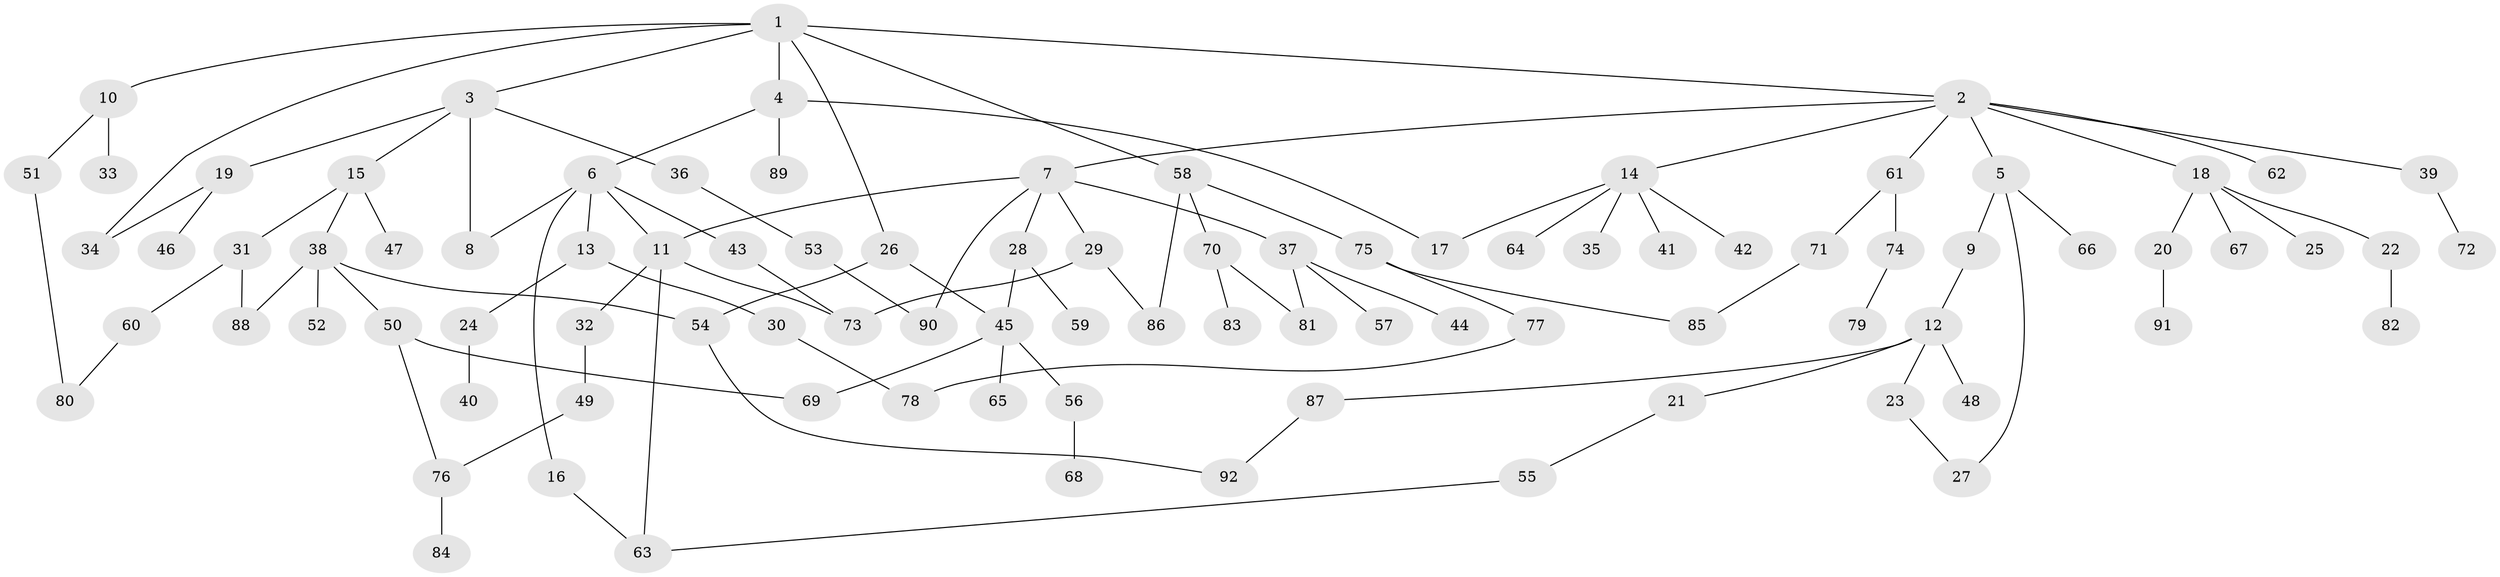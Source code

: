 // Generated by graph-tools (version 1.1) at 2025/13/03/09/25 04:13:30]
// undirected, 92 vertices, 112 edges
graph export_dot {
graph [start="1"]
  node [color=gray90,style=filled];
  1;
  2;
  3;
  4;
  5;
  6;
  7;
  8;
  9;
  10;
  11;
  12;
  13;
  14;
  15;
  16;
  17;
  18;
  19;
  20;
  21;
  22;
  23;
  24;
  25;
  26;
  27;
  28;
  29;
  30;
  31;
  32;
  33;
  34;
  35;
  36;
  37;
  38;
  39;
  40;
  41;
  42;
  43;
  44;
  45;
  46;
  47;
  48;
  49;
  50;
  51;
  52;
  53;
  54;
  55;
  56;
  57;
  58;
  59;
  60;
  61;
  62;
  63;
  64;
  65;
  66;
  67;
  68;
  69;
  70;
  71;
  72;
  73;
  74;
  75;
  76;
  77;
  78;
  79;
  80;
  81;
  82;
  83;
  84;
  85;
  86;
  87;
  88;
  89;
  90;
  91;
  92;
  1 -- 2;
  1 -- 3;
  1 -- 4;
  1 -- 10;
  1 -- 26;
  1 -- 34;
  1 -- 58;
  2 -- 5;
  2 -- 7;
  2 -- 14;
  2 -- 18;
  2 -- 39;
  2 -- 61;
  2 -- 62;
  3 -- 8;
  3 -- 15;
  3 -- 19;
  3 -- 36;
  4 -- 6;
  4 -- 89;
  4 -- 17;
  5 -- 9;
  5 -- 27;
  5 -- 66;
  6 -- 13;
  6 -- 16;
  6 -- 43;
  6 -- 11;
  6 -- 8;
  7 -- 11;
  7 -- 28;
  7 -- 29;
  7 -- 37;
  7 -- 90;
  9 -- 12;
  10 -- 33;
  10 -- 51;
  11 -- 32;
  11 -- 73;
  11 -- 63;
  12 -- 21;
  12 -- 23;
  12 -- 48;
  12 -- 87;
  13 -- 24;
  13 -- 30;
  14 -- 17;
  14 -- 35;
  14 -- 41;
  14 -- 42;
  14 -- 64;
  15 -- 31;
  15 -- 38;
  15 -- 47;
  16 -- 63;
  18 -- 20;
  18 -- 22;
  18 -- 25;
  18 -- 67;
  19 -- 46;
  19 -- 34;
  20 -- 91;
  21 -- 55;
  22 -- 82;
  23 -- 27;
  24 -- 40;
  26 -- 45;
  26 -- 54;
  28 -- 59;
  28 -- 45;
  29 -- 86;
  29 -- 73;
  30 -- 78;
  31 -- 60;
  31 -- 88;
  32 -- 49;
  36 -- 53;
  37 -- 44;
  37 -- 57;
  37 -- 81;
  38 -- 50;
  38 -- 52;
  38 -- 88;
  38 -- 54;
  39 -- 72;
  43 -- 73;
  45 -- 56;
  45 -- 65;
  45 -- 69;
  49 -- 76;
  50 -- 69;
  50 -- 76;
  51 -- 80;
  53 -- 90;
  54 -- 92;
  55 -- 63;
  56 -- 68;
  58 -- 70;
  58 -- 75;
  58 -- 86;
  60 -- 80;
  61 -- 71;
  61 -- 74;
  70 -- 81;
  70 -- 83;
  71 -- 85;
  74 -- 79;
  75 -- 77;
  75 -- 85;
  76 -- 84;
  77 -- 78;
  87 -- 92;
}
